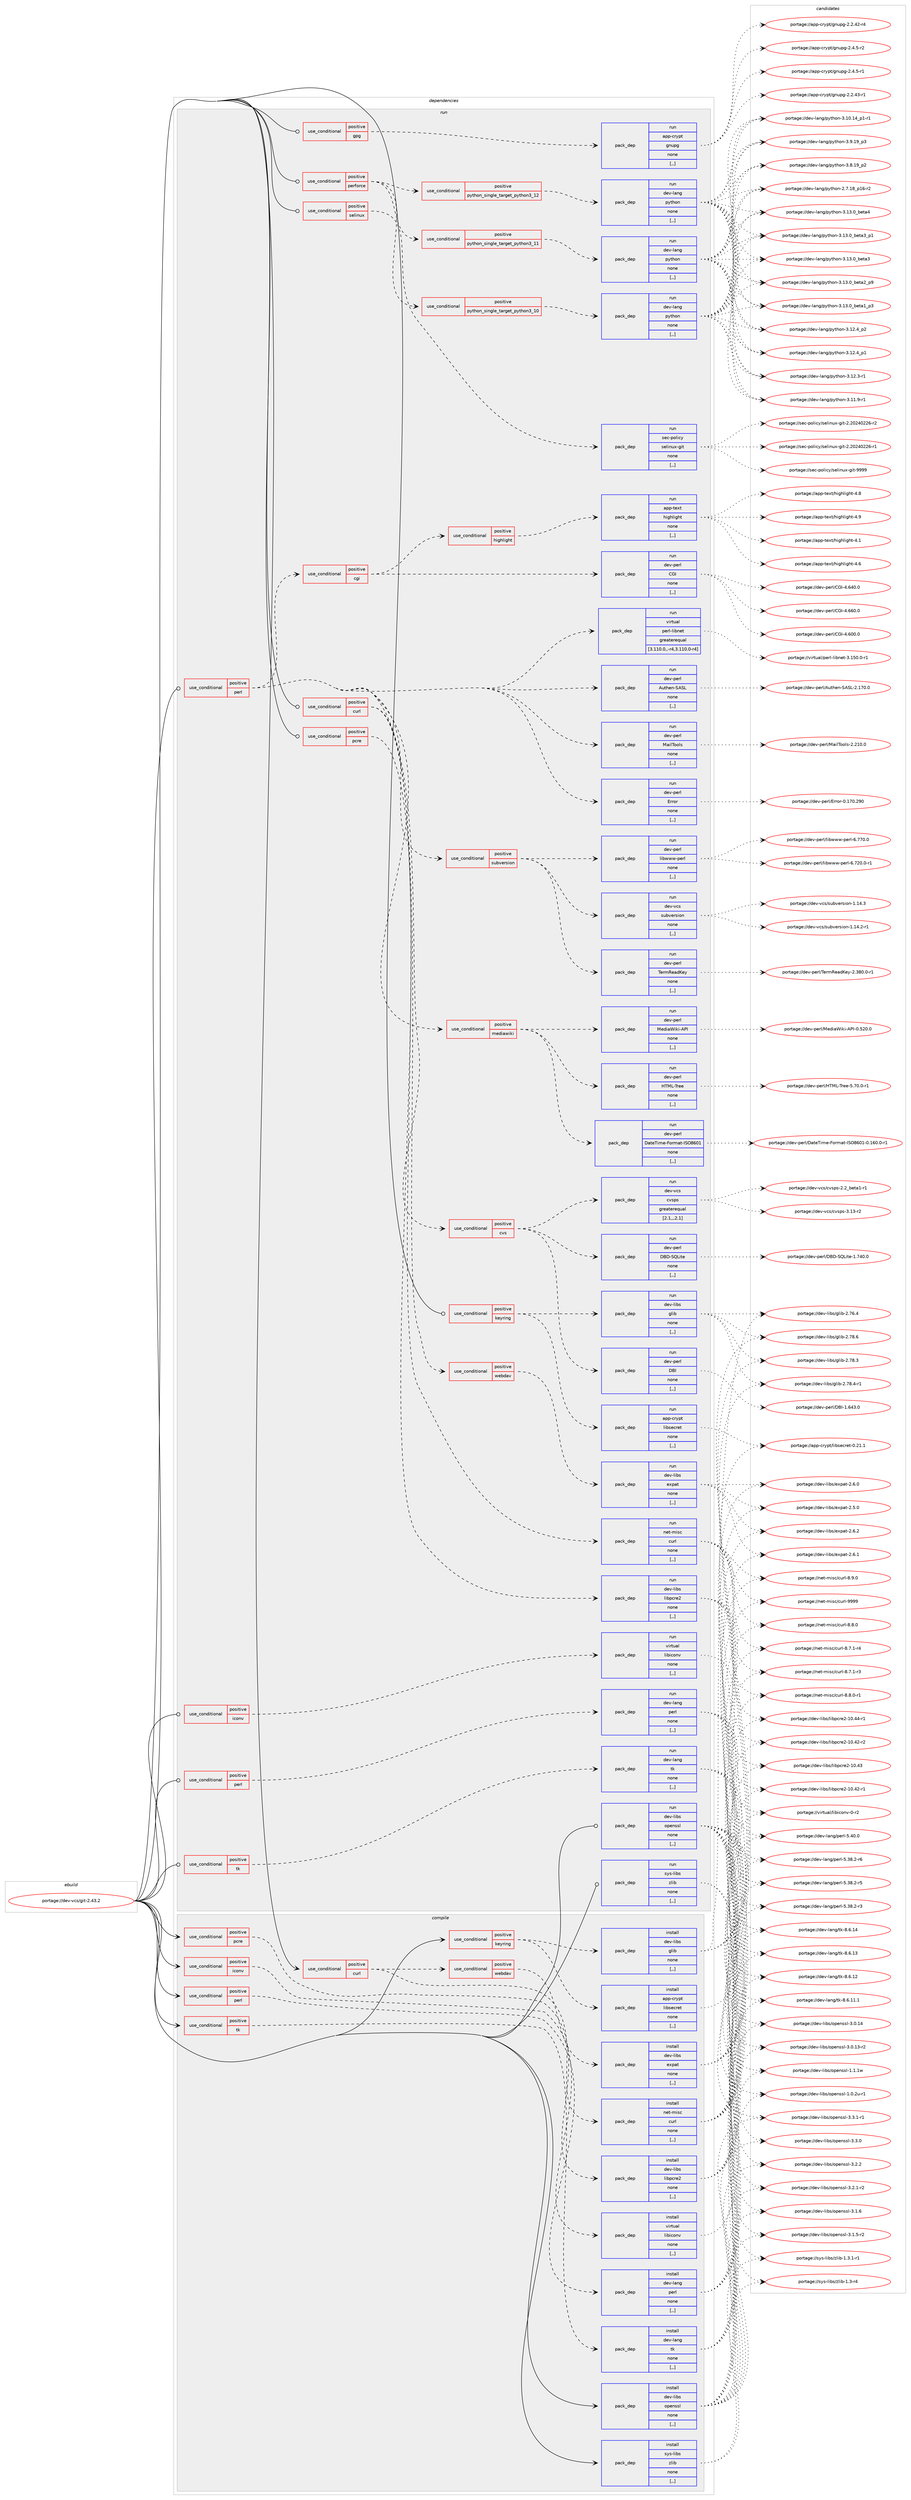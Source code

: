 digraph prolog {

# *************
# Graph options
# *************

newrank=true;
concentrate=true;
compound=true;
graph [rankdir=LR,fontname=Helvetica,fontsize=10,ranksep=1.5];#, ranksep=2.5, nodesep=0.2];
edge  [arrowhead=vee];
node  [fontname=Helvetica,fontsize=10];

# **********
# The ebuild
# **********

subgraph cluster_leftcol {
color=gray;
label=<<i>ebuild</i>>;
id [label="portage://dev-vcs/git-2.43.2", color=red, width=4, href="../dev-vcs/git-2.43.2.svg"];
}

# ****************
# The dependencies
# ****************

subgraph cluster_midcol {
color=gray;
label=<<i>dependencies</i>>;
subgraph cluster_compile {
fillcolor="#eeeeee";
style=filled;
label=<<i>compile</i>>;
subgraph cond62228 {
dependency221192 [label=<<TABLE BORDER="0" CELLBORDER="1" CELLSPACING="0" CELLPADDING="4"><TR><TD ROWSPAN="3" CELLPADDING="10">use_conditional</TD></TR><TR><TD>positive</TD></TR><TR><TD>curl</TD></TR></TABLE>>, shape=none, color=red];
subgraph pack157502 {
dependency221193 [label=<<TABLE BORDER="0" CELLBORDER="1" CELLSPACING="0" CELLPADDING="4" WIDTH="220"><TR><TD ROWSPAN="6" CELLPADDING="30">pack_dep</TD></TR><TR><TD WIDTH="110">install</TD></TR><TR><TD>net-misc</TD></TR><TR><TD>curl</TD></TR><TR><TD>none</TD></TR><TR><TD>[,,]</TD></TR></TABLE>>, shape=none, color=blue];
}
dependency221192:e -> dependency221193:w [weight=20,style="dashed",arrowhead="vee"];
subgraph cond62229 {
dependency221194 [label=<<TABLE BORDER="0" CELLBORDER="1" CELLSPACING="0" CELLPADDING="4"><TR><TD ROWSPAN="3" CELLPADDING="10">use_conditional</TD></TR><TR><TD>positive</TD></TR><TR><TD>webdav</TD></TR></TABLE>>, shape=none, color=red];
subgraph pack157503 {
dependency221195 [label=<<TABLE BORDER="0" CELLBORDER="1" CELLSPACING="0" CELLPADDING="4" WIDTH="220"><TR><TD ROWSPAN="6" CELLPADDING="30">pack_dep</TD></TR><TR><TD WIDTH="110">install</TD></TR><TR><TD>dev-libs</TD></TR><TR><TD>expat</TD></TR><TR><TD>none</TD></TR><TR><TD>[,,]</TD></TR></TABLE>>, shape=none, color=blue];
}
dependency221194:e -> dependency221195:w [weight=20,style="dashed",arrowhead="vee"];
}
dependency221192:e -> dependency221194:w [weight=20,style="dashed",arrowhead="vee"];
}
id:e -> dependency221192:w [weight=20,style="solid",arrowhead="vee"];
subgraph cond62230 {
dependency221196 [label=<<TABLE BORDER="0" CELLBORDER="1" CELLSPACING="0" CELLPADDING="4"><TR><TD ROWSPAN="3" CELLPADDING="10">use_conditional</TD></TR><TR><TD>positive</TD></TR><TR><TD>iconv</TD></TR></TABLE>>, shape=none, color=red];
subgraph pack157504 {
dependency221197 [label=<<TABLE BORDER="0" CELLBORDER="1" CELLSPACING="0" CELLPADDING="4" WIDTH="220"><TR><TD ROWSPAN="6" CELLPADDING="30">pack_dep</TD></TR><TR><TD WIDTH="110">install</TD></TR><TR><TD>virtual</TD></TR><TR><TD>libiconv</TD></TR><TR><TD>none</TD></TR><TR><TD>[,,]</TD></TR></TABLE>>, shape=none, color=blue];
}
dependency221196:e -> dependency221197:w [weight=20,style="dashed",arrowhead="vee"];
}
id:e -> dependency221196:w [weight=20,style="solid",arrowhead="vee"];
subgraph cond62231 {
dependency221198 [label=<<TABLE BORDER="0" CELLBORDER="1" CELLSPACING="0" CELLPADDING="4"><TR><TD ROWSPAN="3" CELLPADDING="10">use_conditional</TD></TR><TR><TD>positive</TD></TR><TR><TD>keyring</TD></TR></TABLE>>, shape=none, color=red];
subgraph pack157505 {
dependency221199 [label=<<TABLE BORDER="0" CELLBORDER="1" CELLSPACING="0" CELLPADDING="4" WIDTH="220"><TR><TD ROWSPAN="6" CELLPADDING="30">pack_dep</TD></TR><TR><TD WIDTH="110">install</TD></TR><TR><TD>app-crypt</TD></TR><TR><TD>libsecret</TD></TR><TR><TD>none</TD></TR><TR><TD>[,,]</TD></TR></TABLE>>, shape=none, color=blue];
}
dependency221198:e -> dependency221199:w [weight=20,style="dashed",arrowhead="vee"];
subgraph pack157506 {
dependency221200 [label=<<TABLE BORDER="0" CELLBORDER="1" CELLSPACING="0" CELLPADDING="4" WIDTH="220"><TR><TD ROWSPAN="6" CELLPADDING="30">pack_dep</TD></TR><TR><TD WIDTH="110">install</TD></TR><TR><TD>dev-libs</TD></TR><TR><TD>glib</TD></TR><TR><TD>none</TD></TR><TR><TD>[,,]</TD></TR></TABLE>>, shape=none, color=blue];
}
dependency221198:e -> dependency221200:w [weight=20,style="dashed",arrowhead="vee"];
}
id:e -> dependency221198:w [weight=20,style="solid",arrowhead="vee"];
subgraph cond62232 {
dependency221201 [label=<<TABLE BORDER="0" CELLBORDER="1" CELLSPACING="0" CELLPADDING="4"><TR><TD ROWSPAN="3" CELLPADDING="10">use_conditional</TD></TR><TR><TD>positive</TD></TR><TR><TD>pcre</TD></TR></TABLE>>, shape=none, color=red];
subgraph pack157507 {
dependency221202 [label=<<TABLE BORDER="0" CELLBORDER="1" CELLSPACING="0" CELLPADDING="4" WIDTH="220"><TR><TD ROWSPAN="6" CELLPADDING="30">pack_dep</TD></TR><TR><TD WIDTH="110">install</TD></TR><TR><TD>dev-libs</TD></TR><TR><TD>libpcre2</TD></TR><TR><TD>none</TD></TR><TR><TD>[,,]</TD></TR></TABLE>>, shape=none, color=blue];
}
dependency221201:e -> dependency221202:w [weight=20,style="dashed",arrowhead="vee"];
}
id:e -> dependency221201:w [weight=20,style="solid",arrowhead="vee"];
subgraph cond62233 {
dependency221203 [label=<<TABLE BORDER="0" CELLBORDER="1" CELLSPACING="0" CELLPADDING="4"><TR><TD ROWSPAN="3" CELLPADDING="10">use_conditional</TD></TR><TR><TD>positive</TD></TR><TR><TD>perl</TD></TR></TABLE>>, shape=none, color=red];
subgraph pack157508 {
dependency221204 [label=<<TABLE BORDER="0" CELLBORDER="1" CELLSPACING="0" CELLPADDING="4" WIDTH="220"><TR><TD ROWSPAN="6" CELLPADDING="30">pack_dep</TD></TR><TR><TD WIDTH="110">install</TD></TR><TR><TD>dev-lang</TD></TR><TR><TD>perl</TD></TR><TR><TD>none</TD></TR><TR><TD>[,,]</TD></TR></TABLE>>, shape=none, color=blue];
}
dependency221203:e -> dependency221204:w [weight=20,style="dashed",arrowhead="vee"];
}
id:e -> dependency221203:w [weight=20,style="solid",arrowhead="vee"];
subgraph cond62234 {
dependency221205 [label=<<TABLE BORDER="0" CELLBORDER="1" CELLSPACING="0" CELLPADDING="4"><TR><TD ROWSPAN="3" CELLPADDING="10">use_conditional</TD></TR><TR><TD>positive</TD></TR><TR><TD>tk</TD></TR></TABLE>>, shape=none, color=red];
subgraph pack157509 {
dependency221206 [label=<<TABLE BORDER="0" CELLBORDER="1" CELLSPACING="0" CELLPADDING="4" WIDTH="220"><TR><TD ROWSPAN="6" CELLPADDING="30">pack_dep</TD></TR><TR><TD WIDTH="110">install</TD></TR><TR><TD>dev-lang</TD></TR><TR><TD>tk</TD></TR><TR><TD>none</TD></TR><TR><TD>[,,]</TD></TR></TABLE>>, shape=none, color=blue];
}
dependency221205:e -> dependency221206:w [weight=20,style="dashed",arrowhead="vee"];
}
id:e -> dependency221205:w [weight=20,style="solid",arrowhead="vee"];
subgraph pack157510 {
dependency221207 [label=<<TABLE BORDER="0" CELLBORDER="1" CELLSPACING="0" CELLPADDING="4" WIDTH="220"><TR><TD ROWSPAN="6" CELLPADDING="30">pack_dep</TD></TR><TR><TD WIDTH="110">install</TD></TR><TR><TD>dev-libs</TD></TR><TR><TD>openssl</TD></TR><TR><TD>none</TD></TR><TR><TD>[,,]</TD></TR></TABLE>>, shape=none, color=blue];
}
id:e -> dependency221207:w [weight=20,style="solid",arrowhead="vee"];
subgraph pack157511 {
dependency221208 [label=<<TABLE BORDER="0" CELLBORDER="1" CELLSPACING="0" CELLPADDING="4" WIDTH="220"><TR><TD ROWSPAN="6" CELLPADDING="30">pack_dep</TD></TR><TR><TD WIDTH="110">install</TD></TR><TR><TD>sys-libs</TD></TR><TR><TD>zlib</TD></TR><TR><TD>none</TD></TR><TR><TD>[,,]</TD></TR></TABLE>>, shape=none, color=blue];
}
id:e -> dependency221208:w [weight=20,style="solid",arrowhead="vee"];
}
subgraph cluster_compileandrun {
fillcolor="#eeeeee";
style=filled;
label=<<i>compile and run</i>>;
}
subgraph cluster_run {
fillcolor="#eeeeee";
style=filled;
label=<<i>run</i>>;
subgraph cond62235 {
dependency221209 [label=<<TABLE BORDER="0" CELLBORDER="1" CELLSPACING="0" CELLPADDING="4"><TR><TD ROWSPAN="3" CELLPADDING="10">use_conditional</TD></TR><TR><TD>positive</TD></TR><TR><TD>curl</TD></TR></TABLE>>, shape=none, color=red];
subgraph pack157512 {
dependency221210 [label=<<TABLE BORDER="0" CELLBORDER="1" CELLSPACING="0" CELLPADDING="4" WIDTH="220"><TR><TD ROWSPAN="6" CELLPADDING="30">pack_dep</TD></TR><TR><TD WIDTH="110">run</TD></TR><TR><TD>net-misc</TD></TR><TR><TD>curl</TD></TR><TR><TD>none</TD></TR><TR><TD>[,,]</TD></TR></TABLE>>, shape=none, color=blue];
}
dependency221209:e -> dependency221210:w [weight=20,style="dashed",arrowhead="vee"];
subgraph cond62236 {
dependency221211 [label=<<TABLE BORDER="0" CELLBORDER="1" CELLSPACING="0" CELLPADDING="4"><TR><TD ROWSPAN="3" CELLPADDING="10">use_conditional</TD></TR><TR><TD>positive</TD></TR><TR><TD>webdav</TD></TR></TABLE>>, shape=none, color=red];
subgraph pack157513 {
dependency221212 [label=<<TABLE BORDER="0" CELLBORDER="1" CELLSPACING="0" CELLPADDING="4" WIDTH="220"><TR><TD ROWSPAN="6" CELLPADDING="30">pack_dep</TD></TR><TR><TD WIDTH="110">run</TD></TR><TR><TD>dev-libs</TD></TR><TR><TD>expat</TD></TR><TR><TD>none</TD></TR><TR><TD>[,,]</TD></TR></TABLE>>, shape=none, color=blue];
}
dependency221211:e -> dependency221212:w [weight=20,style="dashed",arrowhead="vee"];
}
dependency221209:e -> dependency221211:w [weight=20,style="dashed",arrowhead="vee"];
}
id:e -> dependency221209:w [weight=20,style="solid",arrowhead="odot"];
subgraph cond62237 {
dependency221213 [label=<<TABLE BORDER="0" CELLBORDER="1" CELLSPACING="0" CELLPADDING="4"><TR><TD ROWSPAN="3" CELLPADDING="10">use_conditional</TD></TR><TR><TD>positive</TD></TR><TR><TD>gpg</TD></TR></TABLE>>, shape=none, color=red];
subgraph pack157514 {
dependency221214 [label=<<TABLE BORDER="0" CELLBORDER="1" CELLSPACING="0" CELLPADDING="4" WIDTH="220"><TR><TD ROWSPAN="6" CELLPADDING="30">pack_dep</TD></TR><TR><TD WIDTH="110">run</TD></TR><TR><TD>app-crypt</TD></TR><TR><TD>gnupg</TD></TR><TR><TD>none</TD></TR><TR><TD>[,,]</TD></TR></TABLE>>, shape=none, color=blue];
}
dependency221213:e -> dependency221214:w [weight=20,style="dashed",arrowhead="vee"];
}
id:e -> dependency221213:w [weight=20,style="solid",arrowhead="odot"];
subgraph cond62238 {
dependency221215 [label=<<TABLE BORDER="0" CELLBORDER="1" CELLSPACING="0" CELLPADDING="4"><TR><TD ROWSPAN="3" CELLPADDING="10">use_conditional</TD></TR><TR><TD>positive</TD></TR><TR><TD>iconv</TD></TR></TABLE>>, shape=none, color=red];
subgraph pack157515 {
dependency221216 [label=<<TABLE BORDER="0" CELLBORDER="1" CELLSPACING="0" CELLPADDING="4" WIDTH="220"><TR><TD ROWSPAN="6" CELLPADDING="30">pack_dep</TD></TR><TR><TD WIDTH="110">run</TD></TR><TR><TD>virtual</TD></TR><TR><TD>libiconv</TD></TR><TR><TD>none</TD></TR><TR><TD>[,,]</TD></TR></TABLE>>, shape=none, color=blue];
}
dependency221215:e -> dependency221216:w [weight=20,style="dashed",arrowhead="vee"];
}
id:e -> dependency221215:w [weight=20,style="solid",arrowhead="odot"];
subgraph cond62239 {
dependency221217 [label=<<TABLE BORDER="0" CELLBORDER="1" CELLSPACING="0" CELLPADDING="4"><TR><TD ROWSPAN="3" CELLPADDING="10">use_conditional</TD></TR><TR><TD>positive</TD></TR><TR><TD>keyring</TD></TR></TABLE>>, shape=none, color=red];
subgraph pack157516 {
dependency221218 [label=<<TABLE BORDER="0" CELLBORDER="1" CELLSPACING="0" CELLPADDING="4" WIDTH="220"><TR><TD ROWSPAN="6" CELLPADDING="30">pack_dep</TD></TR><TR><TD WIDTH="110">run</TD></TR><TR><TD>app-crypt</TD></TR><TR><TD>libsecret</TD></TR><TR><TD>none</TD></TR><TR><TD>[,,]</TD></TR></TABLE>>, shape=none, color=blue];
}
dependency221217:e -> dependency221218:w [weight=20,style="dashed",arrowhead="vee"];
subgraph pack157517 {
dependency221219 [label=<<TABLE BORDER="0" CELLBORDER="1" CELLSPACING="0" CELLPADDING="4" WIDTH="220"><TR><TD ROWSPAN="6" CELLPADDING="30">pack_dep</TD></TR><TR><TD WIDTH="110">run</TD></TR><TR><TD>dev-libs</TD></TR><TR><TD>glib</TD></TR><TR><TD>none</TD></TR><TR><TD>[,,]</TD></TR></TABLE>>, shape=none, color=blue];
}
dependency221217:e -> dependency221219:w [weight=20,style="dashed",arrowhead="vee"];
}
id:e -> dependency221217:w [weight=20,style="solid",arrowhead="odot"];
subgraph cond62240 {
dependency221220 [label=<<TABLE BORDER="0" CELLBORDER="1" CELLSPACING="0" CELLPADDING="4"><TR><TD ROWSPAN="3" CELLPADDING="10">use_conditional</TD></TR><TR><TD>positive</TD></TR><TR><TD>pcre</TD></TR></TABLE>>, shape=none, color=red];
subgraph pack157518 {
dependency221221 [label=<<TABLE BORDER="0" CELLBORDER="1" CELLSPACING="0" CELLPADDING="4" WIDTH="220"><TR><TD ROWSPAN="6" CELLPADDING="30">pack_dep</TD></TR><TR><TD WIDTH="110">run</TD></TR><TR><TD>dev-libs</TD></TR><TR><TD>libpcre2</TD></TR><TR><TD>none</TD></TR><TR><TD>[,,]</TD></TR></TABLE>>, shape=none, color=blue];
}
dependency221220:e -> dependency221221:w [weight=20,style="dashed",arrowhead="vee"];
}
id:e -> dependency221220:w [weight=20,style="solid",arrowhead="odot"];
subgraph cond62241 {
dependency221222 [label=<<TABLE BORDER="0" CELLBORDER="1" CELLSPACING="0" CELLPADDING="4"><TR><TD ROWSPAN="3" CELLPADDING="10">use_conditional</TD></TR><TR><TD>positive</TD></TR><TR><TD>perforce</TD></TR></TABLE>>, shape=none, color=red];
subgraph cond62242 {
dependency221223 [label=<<TABLE BORDER="0" CELLBORDER="1" CELLSPACING="0" CELLPADDING="4"><TR><TD ROWSPAN="3" CELLPADDING="10">use_conditional</TD></TR><TR><TD>positive</TD></TR><TR><TD>python_single_target_python3_10</TD></TR></TABLE>>, shape=none, color=red];
subgraph pack157519 {
dependency221224 [label=<<TABLE BORDER="0" CELLBORDER="1" CELLSPACING="0" CELLPADDING="4" WIDTH="220"><TR><TD ROWSPAN="6" CELLPADDING="30">pack_dep</TD></TR><TR><TD WIDTH="110">run</TD></TR><TR><TD>dev-lang</TD></TR><TR><TD>python</TD></TR><TR><TD>none</TD></TR><TR><TD>[,,]</TD></TR></TABLE>>, shape=none, color=blue];
}
dependency221223:e -> dependency221224:w [weight=20,style="dashed",arrowhead="vee"];
}
dependency221222:e -> dependency221223:w [weight=20,style="dashed",arrowhead="vee"];
subgraph cond62243 {
dependency221225 [label=<<TABLE BORDER="0" CELLBORDER="1" CELLSPACING="0" CELLPADDING="4"><TR><TD ROWSPAN="3" CELLPADDING="10">use_conditional</TD></TR><TR><TD>positive</TD></TR><TR><TD>python_single_target_python3_11</TD></TR></TABLE>>, shape=none, color=red];
subgraph pack157520 {
dependency221226 [label=<<TABLE BORDER="0" CELLBORDER="1" CELLSPACING="0" CELLPADDING="4" WIDTH="220"><TR><TD ROWSPAN="6" CELLPADDING="30">pack_dep</TD></TR><TR><TD WIDTH="110">run</TD></TR><TR><TD>dev-lang</TD></TR><TR><TD>python</TD></TR><TR><TD>none</TD></TR><TR><TD>[,,]</TD></TR></TABLE>>, shape=none, color=blue];
}
dependency221225:e -> dependency221226:w [weight=20,style="dashed",arrowhead="vee"];
}
dependency221222:e -> dependency221225:w [weight=20,style="dashed",arrowhead="vee"];
subgraph cond62244 {
dependency221227 [label=<<TABLE BORDER="0" CELLBORDER="1" CELLSPACING="0" CELLPADDING="4"><TR><TD ROWSPAN="3" CELLPADDING="10">use_conditional</TD></TR><TR><TD>positive</TD></TR><TR><TD>python_single_target_python3_12</TD></TR></TABLE>>, shape=none, color=red];
subgraph pack157521 {
dependency221228 [label=<<TABLE BORDER="0" CELLBORDER="1" CELLSPACING="0" CELLPADDING="4" WIDTH="220"><TR><TD ROWSPAN="6" CELLPADDING="30">pack_dep</TD></TR><TR><TD WIDTH="110">run</TD></TR><TR><TD>dev-lang</TD></TR><TR><TD>python</TD></TR><TR><TD>none</TD></TR><TR><TD>[,,]</TD></TR></TABLE>>, shape=none, color=blue];
}
dependency221227:e -> dependency221228:w [weight=20,style="dashed",arrowhead="vee"];
}
dependency221222:e -> dependency221227:w [weight=20,style="dashed",arrowhead="vee"];
}
id:e -> dependency221222:w [weight=20,style="solid",arrowhead="odot"];
subgraph cond62245 {
dependency221229 [label=<<TABLE BORDER="0" CELLBORDER="1" CELLSPACING="0" CELLPADDING="4"><TR><TD ROWSPAN="3" CELLPADDING="10">use_conditional</TD></TR><TR><TD>positive</TD></TR><TR><TD>perl</TD></TR></TABLE>>, shape=none, color=red];
subgraph pack157522 {
dependency221230 [label=<<TABLE BORDER="0" CELLBORDER="1" CELLSPACING="0" CELLPADDING="4" WIDTH="220"><TR><TD ROWSPAN="6" CELLPADDING="30">pack_dep</TD></TR><TR><TD WIDTH="110">run</TD></TR><TR><TD>dev-lang</TD></TR><TR><TD>perl</TD></TR><TR><TD>none</TD></TR><TR><TD>[,,]</TD></TR></TABLE>>, shape=none, color=blue];
}
dependency221229:e -> dependency221230:w [weight=20,style="dashed",arrowhead="vee"];
}
id:e -> dependency221229:w [weight=20,style="solid",arrowhead="odot"];
subgraph cond62246 {
dependency221231 [label=<<TABLE BORDER="0" CELLBORDER="1" CELLSPACING="0" CELLPADDING="4"><TR><TD ROWSPAN="3" CELLPADDING="10">use_conditional</TD></TR><TR><TD>positive</TD></TR><TR><TD>perl</TD></TR></TABLE>>, shape=none, color=red];
subgraph pack157523 {
dependency221232 [label=<<TABLE BORDER="0" CELLBORDER="1" CELLSPACING="0" CELLPADDING="4" WIDTH="220"><TR><TD ROWSPAN="6" CELLPADDING="30">pack_dep</TD></TR><TR><TD WIDTH="110">run</TD></TR><TR><TD>dev-perl</TD></TR><TR><TD>Error</TD></TR><TR><TD>none</TD></TR><TR><TD>[,,]</TD></TR></TABLE>>, shape=none, color=blue];
}
dependency221231:e -> dependency221232:w [weight=20,style="dashed",arrowhead="vee"];
subgraph pack157524 {
dependency221233 [label=<<TABLE BORDER="0" CELLBORDER="1" CELLSPACING="0" CELLPADDING="4" WIDTH="220"><TR><TD ROWSPAN="6" CELLPADDING="30">pack_dep</TD></TR><TR><TD WIDTH="110">run</TD></TR><TR><TD>dev-perl</TD></TR><TR><TD>MailTools</TD></TR><TR><TD>none</TD></TR><TR><TD>[,,]</TD></TR></TABLE>>, shape=none, color=blue];
}
dependency221231:e -> dependency221233:w [weight=20,style="dashed",arrowhead="vee"];
subgraph pack157525 {
dependency221234 [label=<<TABLE BORDER="0" CELLBORDER="1" CELLSPACING="0" CELLPADDING="4" WIDTH="220"><TR><TD ROWSPAN="6" CELLPADDING="30">pack_dep</TD></TR><TR><TD WIDTH="110">run</TD></TR><TR><TD>dev-perl</TD></TR><TR><TD>Authen-SASL</TD></TR><TR><TD>none</TD></TR><TR><TD>[,,]</TD></TR></TABLE>>, shape=none, color=blue];
}
dependency221231:e -> dependency221234:w [weight=20,style="dashed",arrowhead="vee"];
subgraph pack157526 {
dependency221235 [label=<<TABLE BORDER="0" CELLBORDER="1" CELLSPACING="0" CELLPADDING="4" WIDTH="220"><TR><TD ROWSPAN="6" CELLPADDING="30">pack_dep</TD></TR><TR><TD WIDTH="110">run</TD></TR><TR><TD>virtual</TD></TR><TR><TD>perl-libnet</TD></TR><TR><TD>greaterequal</TD></TR><TR><TD>[3.110.0,,-r4,3.110.0-r4]</TD></TR></TABLE>>, shape=none, color=blue];
}
dependency221231:e -> dependency221235:w [weight=20,style="dashed",arrowhead="vee"];
subgraph cond62247 {
dependency221236 [label=<<TABLE BORDER="0" CELLBORDER="1" CELLSPACING="0" CELLPADDING="4"><TR><TD ROWSPAN="3" CELLPADDING="10">use_conditional</TD></TR><TR><TD>positive</TD></TR><TR><TD>cgi</TD></TR></TABLE>>, shape=none, color=red];
subgraph pack157527 {
dependency221237 [label=<<TABLE BORDER="0" CELLBORDER="1" CELLSPACING="0" CELLPADDING="4" WIDTH="220"><TR><TD ROWSPAN="6" CELLPADDING="30">pack_dep</TD></TR><TR><TD WIDTH="110">run</TD></TR><TR><TD>dev-perl</TD></TR><TR><TD>CGI</TD></TR><TR><TD>none</TD></TR><TR><TD>[,,]</TD></TR></TABLE>>, shape=none, color=blue];
}
dependency221236:e -> dependency221237:w [weight=20,style="dashed",arrowhead="vee"];
subgraph cond62248 {
dependency221238 [label=<<TABLE BORDER="0" CELLBORDER="1" CELLSPACING="0" CELLPADDING="4"><TR><TD ROWSPAN="3" CELLPADDING="10">use_conditional</TD></TR><TR><TD>positive</TD></TR><TR><TD>highlight</TD></TR></TABLE>>, shape=none, color=red];
subgraph pack157528 {
dependency221239 [label=<<TABLE BORDER="0" CELLBORDER="1" CELLSPACING="0" CELLPADDING="4" WIDTH="220"><TR><TD ROWSPAN="6" CELLPADDING="30">pack_dep</TD></TR><TR><TD WIDTH="110">run</TD></TR><TR><TD>app-text</TD></TR><TR><TD>highlight</TD></TR><TR><TD>none</TD></TR><TR><TD>[,,]</TD></TR></TABLE>>, shape=none, color=blue];
}
dependency221238:e -> dependency221239:w [weight=20,style="dashed",arrowhead="vee"];
}
dependency221236:e -> dependency221238:w [weight=20,style="dashed",arrowhead="vee"];
}
dependency221231:e -> dependency221236:w [weight=20,style="dashed",arrowhead="vee"];
subgraph cond62249 {
dependency221240 [label=<<TABLE BORDER="0" CELLBORDER="1" CELLSPACING="0" CELLPADDING="4"><TR><TD ROWSPAN="3" CELLPADDING="10">use_conditional</TD></TR><TR><TD>positive</TD></TR><TR><TD>cvs</TD></TR></TABLE>>, shape=none, color=red];
subgraph pack157529 {
dependency221241 [label=<<TABLE BORDER="0" CELLBORDER="1" CELLSPACING="0" CELLPADDING="4" WIDTH="220"><TR><TD ROWSPAN="6" CELLPADDING="30">pack_dep</TD></TR><TR><TD WIDTH="110">run</TD></TR><TR><TD>dev-vcs</TD></TR><TR><TD>cvsps</TD></TR><TR><TD>greaterequal</TD></TR><TR><TD>[2.1,,,2.1]</TD></TR></TABLE>>, shape=none, color=blue];
}
dependency221240:e -> dependency221241:w [weight=20,style="dashed",arrowhead="vee"];
subgraph pack157530 {
dependency221242 [label=<<TABLE BORDER="0" CELLBORDER="1" CELLSPACING="0" CELLPADDING="4" WIDTH="220"><TR><TD ROWSPAN="6" CELLPADDING="30">pack_dep</TD></TR><TR><TD WIDTH="110">run</TD></TR><TR><TD>dev-perl</TD></TR><TR><TD>DBI</TD></TR><TR><TD>none</TD></TR><TR><TD>[,,]</TD></TR></TABLE>>, shape=none, color=blue];
}
dependency221240:e -> dependency221242:w [weight=20,style="dashed",arrowhead="vee"];
subgraph pack157531 {
dependency221243 [label=<<TABLE BORDER="0" CELLBORDER="1" CELLSPACING="0" CELLPADDING="4" WIDTH="220"><TR><TD ROWSPAN="6" CELLPADDING="30">pack_dep</TD></TR><TR><TD WIDTH="110">run</TD></TR><TR><TD>dev-perl</TD></TR><TR><TD>DBD-SQLite</TD></TR><TR><TD>none</TD></TR><TR><TD>[,,]</TD></TR></TABLE>>, shape=none, color=blue];
}
dependency221240:e -> dependency221243:w [weight=20,style="dashed",arrowhead="vee"];
}
dependency221231:e -> dependency221240:w [weight=20,style="dashed",arrowhead="vee"];
subgraph cond62250 {
dependency221244 [label=<<TABLE BORDER="0" CELLBORDER="1" CELLSPACING="0" CELLPADDING="4"><TR><TD ROWSPAN="3" CELLPADDING="10">use_conditional</TD></TR><TR><TD>positive</TD></TR><TR><TD>mediawiki</TD></TR></TABLE>>, shape=none, color=red];
subgraph pack157532 {
dependency221245 [label=<<TABLE BORDER="0" CELLBORDER="1" CELLSPACING="0" CELLPADDING="4" WIDTH="220"><TR><TD ROWSPAN="6" CELLPADDING="30">pack_dep</TD></TR><TR><TD WIDTH="110">run</TD></TR><TR><TD>dev-perl</TD></TR><TR><TD>DateTime-Format-ISO8601</TD></TR><TR><TD>none</TD></TR><TR><TD>[,,]</TD></TR></TABLE>>, shape=none, color=blue];
}
dependency221244:e -> dependency221245:w [weight=20,style="dashed",arrowhead="vee"];
subgraph pack157533 {
dependency221246 [label=<<TABLE BORDER="0" CELLBORDER="1" CELLSPACING="0" CELLPADDING="4" WIDTH="220"><TR><TD ROWSPAN="6" CELLPADDING="30">pack_dep</TD></TR><TR><TD WIDTH="110">run</TD></TR><TR><TD>dev-perl</TD></TR><TR><TD>HTML-Tree</TD></TR><TR><TD>none</TD></TR><TR><TD>[,,]</TD></TR></TABLE>>, shape=none, color=blue];
}
dependency221244:e -> dependency221246:w [weight=20,style="dashed",arrowhead="vee"];
subgraph pack157534 {
dependency221247 [label=<<TABLE BORDER="0" CELLBORDER="1" CELLSPACING="0" CELLPADDING="4" WIDTH="220"><TR><TD ROWSPAN="6" CELLPADDING="30">pack_dep</TD></TR><TR><TD WIDTH="110">run</TD></TR><TR><TD>dev-perl</TD></TR><TR><TD>MediaWiki-API</TD></TR><TR><TD>none</TD></TR><TR><TD>[,,]</TD></TR></TABLE>>, shape=none, color=blue];
}
dependency221244:e -> dependency221247:w [weight=20,style="dashed",arrowhead="vee"];
}
dependency221231:e -> dependency221244:w [weight=20,style="dashed",arrowhead="vee"];
subgraph cond62251 {
dependency221248 [label=<<TABLE BORDER="0" CELLBORDER="1" CELLSPACING="0" CELLPADDING="4"><TR><TD ROWSPAN="3" CELLPADDING="10">use_conditional</TD></TR><TR><TD>positive</TD></TR><TR><TD>subversion</TD></TR></TABLE>>, shape=none, color=red];
subgraph pack157535 {
dependency221249 [label=<<TABLE BORDER="0" CELLBORDER="1" CELLSPACING="0" CELLPADDING="4" WIDTH="220"><TR><TD ROWSPAN="6" CELLPADDING="30">pack_dep</TD></TR><TR><TD WIDTH="110">run</TD></TR><TR><TD>dev-vcs</TD></TR><TR><TD>subversion</TD></TR><TR><TD>none</TD></TR><TR><TD>[,,]</TD></TR></TABLE>>, shape=none, color=blue];
}
dependency221248:e -> dependency221249:w [weight=20,style="dashed",arrowhead="vee"];
subgraph pack157536 {
dependency221250 [label=<<TABLE BORDER="0" CELLBORDER="1" CELLSPACING="0" CELLPADDING="4" WIDTH="220"><TR><TD ROWSPAN="6" CELLPADDING="30">pack_dep</TD></TR><TR><TD WIDTH="110">run</TD></TR><TR><TD>dev-perl</TD></TR><TR><TD>libwww-perl</TD></TR><TR><TD>none</TD></TR><TR><TD>[,,]</TD></TR></TABLE>>, shape=none, color=blue];
}
dependency221248:e -> dependency221250:w [weight=20,style="dashed",arrowhead="vee"];
subgraph pack157537 {
dependency221251 [label=<<TABLE BORDER="0" CELLBORDER="1" CELLSPACING="0" CELLPADDING="4" WIDTH="220"><TR><TD ROWSPAN="6" CELLPADDING="30">pack_dep</TD></TR><TR><TD WIDTH="110">run</TD></TR><TR><TD>dev-perl</TD></TR><TR><TD>TermReadKey</TD></TR><TR><TD>none</TD></TR><TR><TD>[,,]</TD></TR></TABLE>>, shape=none, color=blue];
}
dependency221248:e -> dependency221251:w [weight=20,style="dashed",arrowhead="vee"];
}
dependency221231:e -> dependency221248:w [weight=20,style="dashed",arrowhead="vee"];
}
id:e -> dependency221231:w [weight=20,style="solid",arrowhead="odot"];
subgraph cond62252 {
dependency221252 [label=<<TABLE BORDER="0" CELLBORDER="1" CELLSPACING="0" CELLPADDING="4"><TR><TD ROWSPAN="3" CELLPADDING="10">use_conditional</TD></TR><TR><TD>positive</TD></TR><TR><TD>selinux</TD></TR></TABLE>>, shape=none, color=red];
subgraph pack157538 {
dependency221253 [label=<<TABLE BORDER="0" CELLBORDER="1" CELLSPACING="0" CELLPADDING="4" WIDTH="220"><TR><TD ROWSPAN="6" CELLPADDING="30">pack_dep</TD></TR><TR><TD WIDTH="110">run</TD></TR><TR><TD>sec-policy</TD></TR><TR><TD>selinux-git</TD></TR><TR><TD>none</TD></TR><TR><TD>[,,]</TD></TR></TABLE>>, shape=none, color=blue];
}
dependency221252:e -> dependency221253:w [weight=20,style="dashed",arrowhead="vee"];
}
id:e -> dependency221252:w [weight=20,style="solid",arrowhead="odot"];
subgraph cond62253 {
dependency221254 [label=<<TABLE BORDER="0" CELLBORDER="1" CELLSPACING="0" CELLPADDING="4"><TR><TD ROWSPAN="3" CELLPADDING="10">use_conditional</TD></TR><TR><TD>positive</TD></TR><TR><TD>tk</TD></TR></TABLE>>, shape=none, color=red];
subgraph pack157539 {
dependency221255 [label=<<TABLE BORDER="0" CELLBORDER="1" CELLSPACING="0" CELLPADDING="4" WIDTH="220"><TR><TD ROWSPAN="6" CELLPADDING="30">pack_dep</TD></TR><TR><TD WIDTH="110">run</TD></TR><TR><TD>dev-lang</TD></TR><TR><TD>tk</TD></TR><TR><TD>none</TD></TR><TR><TD>[,,]</TD></TR></TABLE>>, shape=none, color=blue];
}
dependency221254:e -> dependency221255:w [weight=20,style="dashed",arrowhead="vee"];
}
id:e -> dependency221254:w [weight=20,style="solid",arrowhead="odot"];
subgraph pack157540 {
dependency221256 [label=<<TABLE BORDER="0" CELLBORDER="1" CELLSPACING="0" CELLPADDING="4" WIDTH="220"><TR><TD ROWSPAN="6" CELLPADDING="30">pack_dep</TD></TR><TR><TD WIDTH="110">run</TD></TR><TR><TD>dev-libs</TD></TR><TR><TD>openssl</TD></TR><TR><TD>none</TD></TR><TR><TD>[,,]</TD></TR></TABLE>>, shape=none, color=blue];
}
id:e -> dependency221256:w [weight=20,style="solid",arrowhead="odot"];
subgraph pack157541 {
dependency221257 [label=<<TABLE BORDER="0" CELLBORDER="1" CELLSPACING="0" CELLPADDING="4" WIDTH="220"><TR><TD ROWSPAN="6" CELLPADDING="30">pack_dep</TD></TR><TR><TD WIDTH="110">run</TD></TR><TR><TD>sys-libs</TD></TR><TR><TD>zlib</TD></TR><TR><TD>none</TD></TR><TR><TD>[,,]</TD></TR></TABLE>>, shape=none, color=blue];
}
id:e -> dependency221257:w [weight=20,style="solid",arrowhead="odot"];
}
}

# **************
# The candidates
# **************

subgraph cluster_choices {
rank=same;
color=gray;
label=<<i>candidates</i>>;

subgraph choice157502 {
color=black;
nodesep=1;
choice110101116451091051159947991171141084557575757 [label="portage://net-misc/curl-9999", color=red, width=4,href="../net-misc/curl-9999.svg"];
choice11010111645109105115994799117114108455646574648 [label="portage://net-misc/curl-8.9.0", color=red, width=4,href="../net-misc/curl-8.9.0.svg"];
choice110101116451091051159947991171141084556465646484511449 [label="portage://net-misc/curl-8.8.0-r1", color=red, width=4,href="../net-misc/curl-8.8.0-r1.svg"];
choice11010111645109105115994799117114108455646564648 [label="portage://net-misc/curl-8.8.0", color=red, width=4,href="../net-misc/curl-8.8.0.svg"];
choice110101116451091051159947991171141084556465546494511452 [label="portage://net-misc/curl-8.7.1-r4", color=red, width=4,href="../net-misc/curl-8.7.1-r4.svg"];
choice110101116451091051159947991171141084556465546494511451 [label="portage://net-misc/curl-8.7.1-r3", color=red, width=4,href="../net-misc/curl-8.7.1-r3.svg"];
dependency221193:e -> choice110101116451091051159947991171141084557575757:w [style=dotted,weight="100"];
dependency221193:e -> choice11010111645109105115994799117114108455646574648:w [style=dotted,weight="100"];
dependency221193:e -> choice110101116451091051159947991171141084556465646484511449:w [style=dotted,weight="100"];
dependency221193:e -> choice11010111645109105115994799117114108455646564648:w [style=dotted,weight="100"];
dependency221193:e -> choice110101116451091051159947991171141084556465546494511452:w [style=dotted,weight="100"];
dependency221193:e -> choice110101116451091051159947991171141084556465546494511451:w [style=dotted,weight="100"];
}
subgraph choice157503 {
color=black;
nodesep=1;
choice10010111845108105981154710112011297116455046544650 [label="portage://dev-libs/expat-2.6.2", color=red, width=4,href="../dev-libs/expat-2.6.2.svg"];
choice10010111845108105981154710112011297116455046544649 [label="portage://dev-libs/expat-2.6.1", color=red, width=4,href="../dev-libs/expat-2.6.1.svg"];
choice10010111845108105981154710112011297116455046544648 [label="portage://dev-libs/expat-2.6.0", color=red, width=4,href="../dev-libs/expat-2.6.0.svg"];
choice10010111845108105981154710112011297116455046534648 [label="portage://dev-libs/expat-2.5.0", color=red, width=4,href="../dev-libs/expat-2.5.0.svg"];
dependency221195:e -> choice10010111845108105981154710112011297116455046544650:w [style=dotted,weight="100"];
dependency221195:e -> choice10010111845108105981154710112011297116455046544649:w [style=dotted,weight="100"];
dependency221195:e -> choice10010111845108105981154710112011297116455046544648:w [style=dotted,weight="100"];
dependency221195:e -> choice10010111845108105981154710112011297116455046534648:w [style=dotted,weight="100"];
}
subgraph choice157504 {
color=black;
nodesep=1;
choice1181051141161179710847108105981059911111011845484511450 [label="portage://virtual/libiconv-0-r2", color=red, width=4,href="../virtual/libiconv-0-r2.svg"];
dependency221197:e -> choice1181051141161179710847108105981059911111011845484511450:w [style=dotted,weight="100"];
}
subgraph choice157505 {
color=black;
nodesep=1;
choice97112112459911412111211647108105981151019911410111645484650494649 [label="portage://app-crypt/libsecret-0.21.1", color=red, width=4,href="../app-crypt/libsecret-0.21.1.svg"];
dependency221199:e -> choice97112112459911412111211647108105981151019911410111645484650494649:w [style=dotted,weight="100"];
}
subgraph choice157506 {
color=black;
nodesep=1;
choice1001011184510810598115471031081059845504655564654 [label="portage://dev-libs/glib-2.78.6", color=red, width=4,href="../dev-libs/glib-2.78.6.svg"];
choice10010111845108105981154710310810598455046555646524511449 [label="portage://dev-libs/glib-2.78.4-r1", color=red, width=4,href="../dev-libs/glib-2.78.4-r1.svg"];
choice1001011184510810598115471031081059845504655564651 [label="portage://dev-libs/glib-2.78.3", color=red, width=4,href="../dev-libs/glib-2.78.3.svg"];
choice1001011184510810598115471031081059845504655544652 [label="portage://dev-libs/glib-2.76.4", color=red, width=4,href="../dev-libs/glib-2.76.4.svg"];
dependency221200:e -> choice1001011184510810598115471031081059845504655564654:w [style=dotted,weight="100"];
dependency221200:e -> choice10010111845108105981154710310810598455046555646524511449:w [style=dotted,weight="100"];
dependency221200:e -> choice1001011184510810598115471031081059845504655564651:w [style=dotted,weight="100"];
dependency221200:e -> choice1001011184510810598115471031081059845504655544652:w [style=dotted,weight="100"];
}
subgraph choice157507 {
color=black;
nodesep=1;
choice1001011184510810598115471081059811299114101504549484652524511449 [label="portage://dev-libs/libpcre2-10.44-r1", color=red, width=4,href="../dev-libs/libpcre2-10.44-r1.svg"];
choice100101118451081059811547108105981129911410150454948465251 [label="portage://dev-libs/libpcre2-10.43", color=red, width=4,href="../dev-libs/libpcre2-10.43.svg"];
choice1001011184510810598115471081059811299114101504549484652504511450 [label="portage://dev-libs/libpcre2-10.42-r2", color=red, width=4,href="../dev-libs/libpcre2-10.42-r2.svg"];
choice1001011184510810598115471081059811299114101504549484652504511449 [label="portage://dev-libs/libpcre2-10.42-r1", color=red, width=4,href="../dev-libs/libpcre2-10.42-r1.svg"];
dependency221202:e -> choice1001011184510810598115471081059811299114101504549484652524511449:w [style=dotted,weight="100"];
dependency221202:e -> choice100101118451081059811547108105981129911410150454948465251:w [style=dotted,weight="100"];
dependency221202:e -> choice1001011184510810598115471081059811299114101504549484652504511450:w [style=dotted,weight="100"];
dependency221202:e -> choice1001011184510810598115471081059811299114101504549484652504511449:w [style=dotted,weight="100"];
}
subgraph choice157508 {
color=black;
nodesep=1;
choice10010111845108971101034711210111410845534652484648 [label="portage://dev-lang/perl-5.40.0", color=red, width=4,href="../dev-lang/perl-5.40.0.svg"];
choice100101118451089711010347112101114108455346515646504511454 [label="portage://dev-lang/perl-5.38.2-r6", color=red, width=4,href="../dev-lang/perl-5.38.2-r6.svg"];
choice100101118451089711010347112101114108455346515646504511453 [label="portage://dev-lang/perl-5.38.2-r5", color=red, width=4,href="../dev-lang/perl-5.38.2-r5.svg"];
choice100101118451089711010347112101114108455346515646504511451 [label="portage://dev-lang/perl-5.38.2-r3", color=red, width=4,href="../dev-lang/perl-5.38.2-r3.svg"];
dependency221204:e -> choice10010111845108971101034711210111410845534652484648:w [style=dotted,weight="100"];
dependency221204:e -> choice100101118451089711010347112101114108455346515646504511454:w [style=dotted,weight="100"];
dependency221204:e -> choice100101118451089711010347112101114108455346515646504511453:w [style=dotted,weight="100"];
dependency221204:e -> choice100101118451089711010347112101114108455346515646504511451:w [style=dotted,weight="100"];
}
subgraph choice157509 {
color=black;
nodesep=1;
choice10010111845108971101034711610745564654464952 [label="portage://dev-lang/tk-8.6.14", color=red, width=4,href="../dev-lang/tk-8.6.14.svg"];
choice10010111845108971101034711610745564654464951 [label="portage://dev-lang/tk-8.6.13", color=red, width=4,href="../dev-lang/tk-8.6.13.svg"];
choice10010111845108971101034711610745564654464950 [label="portage://dev-lang/tk-8.6.12", color=red, width=4,href="../dev-lang/tk-8.6.12.svg"];
choice100101118451089711010347116107455646544649494649 [label="portage://dev-lang/tk-8.6.11.1", color=red, width=4,href="../dev-lang/tk-8.6.11.1.svg"];
dependency221206:e -> choice10010111845108971101034711610745564654464952:w [style=dotted,weight="100"];
dependency221206:e -> choice10010111845108971101034711610745564654464951:w [style=dotted,weight="100"];
dependency221206:e -> choice10010111845108971101034711610745564654464950:w [style=dotted,weight="100"];
dependency221206:e -> choice100101118451089711010347116107455646544649494649:w [style=dotted,weight="100"];
}
subgraph choice157510 {
color=black;
nodesep=1;
choice1001011184510810598115471111121011101151151084551465146494511449 [label="portage://dev-libs/openssl-3.3.1-r1", color=red, width=4,href="../dev-libs/openssl-3.3.1-r1.svg"];
choice100101118451081059811547111112101110115115108455146514648 [label="portage://dev-libs/openssl-3.3.0", color=red, width=4,href="../dev-libs/openssl-3.3.0.svg"];
choice100101118451081059811547111112101110115115108455146504650 [label="portage://dev-libs/openssl-3.2.2", color=red, width=4,href="../dev-libs/openssl-3.2.2.svg"];
choice1001011184510810598115471111121011101151151084551465046494511450 [label="portage://dev-libs/openssl-3.2.1-r2", color=red, width=4,href="../dev-libs/openssl-3.2.1-r2.svg"];
choice100101118451081059811547111112101110115115108455146494654 [label="portage://dev-libs/openssl-3.1.6", color=red, width=4,href="../dev-libs/openssl-3.1.6.svg"];
choice1001011184510810598115471111121011101151151084551464946534511450 [label="portage://dev-libs/openssl-3.1.5-r2", color=red, width=4,href="../dev-libs/openssl-3.1.5-r2.svg"];
choice10010111845108105981154711111210111011511510845514648464952 [label="portage://dev-libs/openssl-3.0.14", color=red, width=4,href="../dev-libs/openssl-3.0.14.svg"];
choice100101118451081059811547111112101110115115108455146484649514511450 [label="portage://dev-libs/openssl-3.0.13-r2", color=red, width=4,href="../dev-libs/openssl-3.0.13-r2.svg"];
choice100101118451081059811547111112101110115115108454946494649119 [label="portage://dev-libs/openssl-1.1.1w", color=red, width=4,href="../dev-libs/openssl-1.1.1w.svg"];
choice1001011184510810598115471111121011101151151084549464846501174511449 [label="portage://dev-libs/openssl-1.0.2u-r1", color=red, width=4,href="../dev-libs/openssl-1.0.2u-r1.svg"];
dependency221207:e -> choice1001011184510810598115471111121011101151151084551465146494511449:w [style=dotted,weight="100"];
dependency221207:e -> choice100101118451081059811547111112101110115115108455146514648:w [style=dotted,weight="100"];
dependency221207:e -> choice100101118451081059811547111112101110115115108455146504650:w [style=dotted,weight="100"];
dependency221207:e -> choice1001011184510810598115471111121011101151151084551465046494511450:w [style=dotted,weight="100"];
dependency221207:e -> choice100101118451081059811547111112101110115115108455146494654:w [style=dotted,weight="100"];
dependency221207:e -> choice1001011184510810598115471111121011101151151084551464946534511450:w [style=dotted,weight="100"];
dependency221207:e -> choice10010111845108105981154711111210111011511510845514648464952:w [style=dotted,weight="100"];
dependency221207:e -> choice100101118451081059811547111112101110115115108455146484649514511450:w [style=dotted,weight="100"];
dependency221207:e -> choice100101118451081059811547111112101110115115108454946494649119:w [style=dotted,weight="100"];
dependency221207:e -> choice1001011184510810598115471111121011101151151084549464846501174511449:w [style=dotted,weight="100"];
}
subgraph choice157511 {
color=black;
nodesep=1;
choice115121115451081059811547122108105984549465146494511449 [label="portage://sys-libs/zlib-1.3.1-r1", color=red, width=4,href="../sys-libs/zlib-1.3.1-r1.svg"];
choice11512111545108105981154712210810598454946514511452 [label="portage://sys-libs/zlib-1.3-r4", color=red, width=4,href="../sys-libs/zlib-1.3-r4.svg"];
dependency221208:e -> choice115121115451081059811547122108105984549465146494511449:w [style=dotted,weight="100"];
dependency221208:e -> choice11512111545108105981154712210810598454946514511452:w [style=dotted,weight="100"];
}
subgraph choice157512 {
color=black;
nodesep=1;
choice110101116451091051159947991171141084557575757 [label="portage://net-misc/curl-9999", color=red, width=4,href="../net-misc/curl-9999.svg"];
choice11010111645109105115994799117114108455646574648 [label="portage://net-misc/curl-8.9.0", color=red, width=4,href="../net-misc/curl-8.9.0.svg"];
choice110101116451091051159947991171141084556465646484511449 [label="portage://net-misc/curl-8.8.0-r1", color=red, width=4,href="../net-misc/curl-8.8.0-r1.svg"];
choice11010111645109105115994799117114108455646564648 [label="portage://net-misc/curl-8.8.0", color=red, width=4,href="../net-misc/curl-8.8.0.svg"];
choice110101116451091051159947991171141084556465546494511452 [label="portage://net-misc/curl-8.7.1-r4", color=red, width=4,href="../net-misc/curl-8.7.1-r4.svg"];
choice110101116451091051159947991171141084556465546494511451 [label="portage://net-misc/curl-8.7.1-r3", color=red, width=4,href="../net-misc/curl-8.7.1-r3.svg"];
dependency221210:e -> choice110101116451091051159947991171141084557575757:w [style=dotted,weight="100"];
dependency221210:e -> choice11010111645109105115994799117114108455646574648:w [style=dotted,weight="100"];
dependency221210:e -> choice110101116451091051159947991171141084556465646484511449:w [style=dotted,weight="100"];
dependency221210:e -> choice11010111645109105115994799117114108455646564648:w [style=dotted,weight="100"];
dependency221210:e -> choice110101116451091051159947991171141084556465546494511452:w [style=dotted,weight="100"];
dependency221210:e -> choice110101116451091051159947991171141084556465546494511451:w [style=dotted,weight="100"];
}
subgraph choice157513 {
color=black;
nodesep=1;
choice10010111845108105981154710112011297116455046544650 [label="portage://dev-libs/expat-2.6.2", color=red, width=4,href="../dev-libs/expat-2.6.2.svg"];
choice10010111845108105981154710112011297116455046544649 [label="portage://dev-libs/expat-2.6.1", color=red, width=4,href="../dev-libs/expat-2.6.1.svg"];
choice10010111845108105981154710112011297116455046544648 [label="portage://dev-libs/expat-2.6.0", color=red, width=4,href="../dev-libs/expat-2.6.0.svg"];
choice10010111845108105981154710112011297116455046534648 [label="portage://dev-libs/expat-2.5.0", color=red, width=4,href="../dev-libs/expat-2.5.0.svg"];
dependency221212:e -> choice10010111845108105981154710112011297116455046544650:w [style=dotted,weight="100"];
dependency221212:e -> choice10010111845108105981154710112011297116455046544649:w [style=dotted,weight="100"];
dependency221212:e -> choice10010111845108105981154710112011297116455046544648:w [style=dotted,weight="100"];
dependency221212:e -> choice10010111845108105981154710112011297116455046534648:w [style=dotted,weight="100"];
}
subgraph choice157514 {
color=black;
nodesep=1;
choice971121124599114121112116471031101171121034550465246534511450 [label="portage://app-crypt/gnupg-2.4.5-r2", color=red, width=4,href="../app-crypt/gnupg-2.4.5-r2.svg"];
choice971121124599114121112116471031101171121034550465246534511449 [label="portage://app-crypt/gnupg-2.4.5-r1", color=red, width=4,href="../app-crypt/gnupg-2.4.5-r1.svg"];
choice97112112459911412111211647103110117112103455046504652514511449 [label="portage://app-crypt/gnupg-2.2.43-r1", color=red, width=4,href="../app-crypt/gnupg-2.2.43-r1.svg"];
choice97112112459911412111211647103110117112103455046504652504511452 [label="portage://app-crypt/gnupg-2.2.42-r4", color=red, width=4,href="../app-crypt/gnupg-2.2.42-r4.svg"];
dependency221214:e -> choice971121124599114121112116471031101171121034550465246534511450:w [style=dotted,weight="100"];
dependency221214:e -> choice971121124599114121112116471031101171121034550465246534511449:w [style=dotted,weight="100"];
dependency221214:e -> choice97112112459911412111211647103110117112103455046504652514511449:w [style=dotted,weight="100"];
dependency221214:e -> choice97112112459911412111211647103110117112103455046504652504511452:w [style=dotted,weight="100"];
}
subgraph choice157515 {
color=black;
nodesep=1;
choice1181051141161179710847108105981059911111011845484511450 [label="portage://virtual/libiconv-0-r2", color=red, width=4,href="../virtual/libiconv-0-r2.svg"];
dependency221216:e -> choice1181051141161179710847108105981059911111011845484511450:w [style=dotted,weight="100"];
}
subgraph choice157516 {
color=black;
nodesep=1;
choice97112112459911412111211647108105981151019911410111645484650494649 [label="portage://app-crypt/libsecret-0.21.1", color=red, width=4,href="../app-crypt/libsecret-0.21.1.svg"];
dependency221218:e -> choice97112112459911412111211647108105981151019911410111645484650494649:w [style=dotted,weight="100"];
}
subgraph choice157517 {
color=black;
nodesep=1;
choice1001011184510810598115471031081059845504655564654 [label="portage://dev-libs/glib-2.78.6", color=red, width=4,href="../dev-libs/glib-2.78.6.svg"];
choice10010111845108105981154710310810598455046555646524511449 [label="portage://dev-libs/glib-2.78.4-r1", color=red, width=4,href="../dev-libs/glib-2.78.4-r1.svg"];
choice1001011184510810598115471031081059845504655564651 [label="portage://dev-libs/glib-2.78.3", color=red, width=4,href="../dev-libs/glib-2.78.3.svg"];
choice1001011184510810598115471031081059845504655544652 [label="portage://dev-libs/glib-2.76.4", color=red, width=4,href="../dev-libs/glib-2.76.4.svg"];
dependency221219:e -> choice1001011184510810598115471031081059845504655564654:w [style=dotted,weight="100"];
dependency221219:e -> choice10010111845108105981154710310810598455046555646524511449:w [style=dotted,weight="100"];
dependency221219:e -> choice1001011184510810598115471031081059845504655564651:w [style=dotted,weight="100"];
dependency221219:e -> choice1001011184510810598115471031081059845504655544652:w [style=dotted,weight="100"];
}
subgraph choice157518 {
color=black;
nodesep=1;
choice1001011184510810598115471081059811299114101504549484652524511449 [label="portage://dev-libs/libpcre2-10.44-r1", color=red, width=4,href="../dev-libs/libpcre2-10.44-r1.svg"];
choice100101118451081059811547108105981129911410150454948465251 [label="portage://dev-libs/libpcre2-10.43", color=red, width=4,href="../dev-libs/libpcre2-10.43.svg"];
choice1001011184510810598115471081059811299114101504549484652504511450 [label="portage://dev-libs/libpcre2-10.42-r2", color=red, width=4,href="../dev-libs/libpcre2-10.42-r2.svg"];
choice1001011184510810598115471081059811299114101504549484652504511449 [label="portage://dev-libs/libpcre2-10.42-r1", color=red, width=4,href="../dev-libs/libpcre2-10.42-r1.svg"];
dependency221221:e -> choice1001011184510810598115471081059811299114101504549484652524511449:w [style=dotted,weight="100"];
dependency221221:e -> choice100101118451081059811547108105981129911410150454948465251:w [style=dotted,weight="100"];
dependency221221:e -> choice1001011184510810598115471081059811299114101504549484652504511450:w [style=dotted,weight="100"];
dependency221221:e -> choice1001011184510810598115471081059811299114101504549484652504511449:w [style=dotted,weight="100"];
}
subgraph choice157519 {
color=black;
nodesep=1;
choice1001011184510897110103471121211161041111104551464951464895981011169752 [label="portage://dev-lang/python-3.13.0_beta4", color=red, width=4,href="../dev-lang/python-3.13.0_beta4.svg"];
choice10010111845108971101034711212111610411111045514649514648959810111697519511249 [label="portage://dev-lang/python-3.13.0_beta3_p1", color=red, width=4,href="../dev-lang/python-3.13.0_beta3_p1.svg"];
choice1001011184510897110103471121211161041111104551464951464895981011169751 [label="portage://dev-lang/python-3.13.0_beta3", color=red, width=4,href="../dev-lang/python-3.13.0_beta3.svg"];
choice10010111845108971101034711212111610411111045514649514648959810111697509511257 [label="portage://dev-lang/python-3.13.0_beta2_p9", color=red, width=4,href="../dev-lang/python-3.13.0_beta2_p9.svg"];
choice10010111845108971101034711212111610411111045514649514648959810111697499511251 [label="portage://dev-lang/python-3.13.0_beta1_p3", color=red, width=4,href="../dev-lang/python-3.13.0_beta1_p3.svg"];
choice100101118451089711010347112121116104111110455146495046529511250 [label="portage://dev-lang/python-3.12.4_p2", color=red, width=4,href="../dev-lang/python-3.12.4_p2.svg"];
choice100101118451089711010347112121116104111110455146495046529511249 [label="portage://dev-lang/python-3.12.4_p1", color=red, width=4,href="../dev-lang/python-3.12.4_p1.svg"];
choice100101118451089711010347112121116104111110455146495046514511449 [label="portage://dev-lang/python-3.12.3-r1", color=red, width=4,href="../dev-lang/python-3.12.3-r1.svg"];
choice100101118451089711010347112121116104111110455146494946574511449 [label="portage://dev-lang/python-3.11.9-r1", color=red, width=4,href="../dev-lang/python-3.11.9-r1.svg"];
choice100101118451089711010347112121116104111110455146494846495295112494511449 [label="portage://dev-lang/python-3.10.14_p1-r1", color=red, width=4,href="../dev-lang/python-3.10.14_p1-r1.svg"];
choice100101118451089711010347112121116104111110455146574649579511251 [label="portage://dev-lang/python-3.9.19_p3", color=red, width=4,href="../dev-lang/python-3.9.19_p3.svg"];
choice100101118451089711010347112121116104111110455146564649579511250 [label="portage://dev-lang/python-3.8.19_p2", color=red, width=4,href="../dev-lang/python-3.8.19_p2.svg"];
choice100101118451089711010347112121116104111110455046554649569511249544511450 [label="portage://dev-lang/python-2.7.18_p16-r2", color=red, width=4,href="../dev-lang/python-2.7.18_p16-r2.svg"];
dependency221224:e -> choice1001011184510897110103471121211161041111104551464951464895981011169752:w [style=dotted,weight="100"];
dependency221224:e -> choice10010111845108971101034711212111610411111045514649514648959810111697519511249:w [style=dotted,weight="100"];
dependency221224:e -> choice1001011184510897110103471121211161041111104551464951464895981011169751:w [style=dotted,weight="100"];
dependency221224:e -> choice10010111845108971101034711212111610411111045514649514648959810111697509511257:w [style=dotted,weight="100"];
dependency221224:e -> choice10010111845108971101034711212111610411111045514649514648959810111697499511251:w [style=dotted,weight="100"];
dependency221224:e -> choice100101118451089711010347112121116104111110455146495046529511250:w [style=dotted,weight="100"];
dependency221224:e -> choice100101118451089711010347112121116104111110455146495046529511249:w [style=dotted,weight="100"];
dependency221224:e -> choice100101118451089711010347112121116104111110455146495046514511449:w [style=dotted,weight="100"];
dependency221224:e -> choice100101118451089711010347112121116104111110455146494946574511449:w [style=dotted,weight="100"];
dependency221224:e -> choice100101118451089711010347112121116104111110455146494846495295112494511449:w [style=dotted,weight="100"];
dependency221224:e -> choice100101118451089711010347112121116104111110455146574649579511251:w [style=dotted,weight="100"];
dependency221224:e -> choice100101118451089711010347112121116104111110455146564649579511250:w [style=dotted,weight="100"];
dependency221224:e -> choice100101118451089711010347112121116104111110455046554649569511249544511450:w [style=dotted,weight="100"];
}
subgraph choice157520 {
color=black;
nodesep=1;
choice1001011184510897110103471121211161041111104551464951464895981011169752 [label="portage://dev-lang/python-3.13.0_beta4", color=red, width=4,href="../dev-lang/python-3.13.0_beta4.svg"];
choice10010111845108971101034711212111610411111045514649514648959810111697519511249 [label="portage://dev-lang/python-3.13.0_beta3_p1", color=red, width=4,href="../dev-lang/python-3.13.0_beta3_p1.svg"];
choice1001011184510897110103471121211161041111104551464951464895981011169751 [label="portage://dev-lang/python-3.13.0_beta3", color=red, width=4,href="../dev-lang/python-3.13.0_beta3.svg"];
choice10010111845108971101034711212111610411111045514649514648959810111697509511257 [label="portage://dev-lang/python-3.13.0_beta2_p9", color=red, width=4,href="../dev-lang/python-3.13.0_beta2_p9.svg"];
choice10010111845108971101034711212111610411111045514649514648959810111697499511251 [label="portage://dev-lang/python-3.13.0_beta1_p3", color=red, width=4,href="../dev-lang/python-3.13.0_beta1_p3.svg"];
choice100101118451089711010347112121116104111110455146495046529511250 [label="portage://dev-lang/python-3.12.4_p2", color=red, width=4,href="../dev-lang/python-3.12.4_p2.svg"];
choice100101118451089711010347112121116104111110455146495046529511249 [label="portage://dev-lang/python-3.12.4_p1", color=red, width=4,href="../dev-lang/python-3.12.4_p1.svg"];
choice100101118451089711010347112121116104111110455146495046514511449 [label="portage://dev-lang/python-3.12.3-r1", color=red, width=4,href="../dev-lang/python-3.12.3-r1.svg"];
choice100101118451089711010347112121116104111110455146494946574511449 [label="portage://dev-lang/python-3.11.9-r1", color=red, width=4,href="../dev-lang/python-3.11.9-r1.svg"];
choice100101118451089711010347112121116104111110455146494846495295112494511449 [label="portage://dev-lang/python-3.10.14_p1-r1", color=red, width=4,href="../dev-lang/python-3.10.14_p1-r1.svg"];
choice100101118451089711010347112121116104111110455146574649579511251 [label="portage://dev-lang/python-3.9.19_p3", color=red, width=4,href="../dev-lang/python-3.9.19_p3.svg"];
choice100101118451089711010347112121116104111110455146564649579511250 [label="portage://dev-lang/python-3.8.19_p2", color=red, width=4,href="../dev-lang/python-3.8.19_p2.svg"];
choice100101118451089711010347112121116104111110455046554649569511249544511450 [label="portage://dev-lang/python-2.7.18_p16-r2", color=red, width=4,href="../dev-lang/python-2.7.18_p16-r2.svg"];
dependency221226:e -> choice1001011184510897110103471121211161041111104551464951464895981011169752:w [style=dotted,weight="100"];
dependency221226:e -> choice10010111845108971101034711212111610411111045514649514648959810111697519511249:w [style=dotted,weight="100"];
dependency221226:e -> choice1001011184510897110103471121211161041111104551464951464895981011169751:w [style=dotted,weight="100"];
dependency221226:e -> choice10010111845108971101034711212111610411111045514649514648959810111697509511257:w [style=dotted,weight="100"];
dependency221226:e -> choice10010111845108971101034711212111610411111045514649514648959810111697499511251:w [style=dotted,weight="100"];
dependency221226:e -> choice100101118451089711010347112121116104111110455146495046529511250:w [style=dotted,weight="100"];
dependency221226:e -> choice100101118451089711010347112121116104111110455146495046529511249:w [style=dotted,weight="100"];
dependency221226:e -> choice100101118451089711010347112121116104111110455146495046514511449:w [style=dotted,weight="100"];
dependency221226:e -> choice100101118451089711010347112121116104111110455146494946574511449:w [style=dotted,weight="100"];
dependency221226:e -> choice100101118451089711010347112121116104111110455146494846495295112494511449:w [style=dotted,weight="100"];
dependency221226:e -> choice100101118451089711010347112121116104111110455146574649579511251:w [style=dotted,weight="100"];
dependency221226:e -> choice100101118451089711010347112121116104111110455146564649579511250:w [style=dotted,weight="100"];
dependency221226:e -> choice100101118451089711010347112121116104111110455046554649569511249544511450:w [style=dotted,weight="100"];
}
subgraph choice157521 {
color=black;
nodesep=1;
choice1001011184510897110103471121211161041111104551464951464895981011169752 [label="portage://dev-lang/python-3.13.0_beta4", color=red, width=4,href="../dev-lang/python-3.13.0_beta4.svg"];
choice10010111845108971101034711212111610411111045514649514648959810111697519511249 [label="portage://dev-lang/python-3.13.0_beta3_p1", color=red, width=4,href="../dev-lang/python-3.13.0_beta3_p1.svg"];
choice1001011184510897110103471121211161041111104551464951464895981011169751 [label="portage://dev-lang/python-3.13.0_beta3", color=red, width=4,href="../dev-lang/python-3.13.0_beta3.svg"];
choice10010111845108971101034711212111610411111045514649514648959810111697509511257 [label="portage://dev-lang/python-3.13.0_beta2_p9", color=red, width=4,href="../dev-lang/python-3.13.0_beta2_p9.svg"];
choice10010111845108971101034711212111610411111045514649514648959810111697499511251 [label="portage://dev-lang/python-3.13.0_beta1_p3", color=red, width=4,href="../dev-lang/python-3.13.0_beta1_p3.svg"];
choice100101118451089711010347112121116104111110455146495046529511250 [label="portage://dev-lang/python-3.12.4_p2", color=red, width=4,href="../dev-lang/python-3.12.4_p2.svg"];
choice100101118451089711010347112121116104111110455146495046529511249 [label="portage://dev-lang/python-3.12.4_p1", color=red, width=4,href="../dev-lang/python-3.12.4_p1.svg"];
choice100101118451089711010347112121116104111110455146495046514511449 [label="portage://dev-lang/python-3.12.3-r1", color=red, width=4,href="../dev-lang/python-3.12.3-r1.svg"];
choice100101118451089711010347112121116104111110455146494946574511449 [label="portage://dev-lang/python-3.11.9-r1", color=red, width=4,href="../dev-lang/python-3.11.9-r1.svg"];
choice100101118451089711010347112121116104111110455146494846495295112494511449 [label="portage://dev-lang/python-3.10.14_p1-r1", color=red, width=4,href="../dev-lang/python-3.10.14_p1-r1.svg"];
choice100101118451089711010347112121116104111110455146574649579511251 [label="portage://dev-lang/python-3.9.19_p3", color=red, width=4,href="../dev-lang/python-3.9.19_p3.svg"];
choice100101118451089711010347112121116104111110455146564649579511250 [label="portage://dev-lang/python-3.8.19_p2", color=red, width=4,href="../dev-lang/python-3.8.19_p2.svg"];
choice100101118451089711010347112121116104111110455046554649569511249544511450 [label="portage://dev-lang/python-2.7.18_p16-r2", color=red, width=4,href="../dev-lang/python-2.7.18_p16-r2.svg"];
dependency221228:e -> choice1001011184510897110103471121211161041111104551464951464895981011169752:w [style=dotted,weight="100"];
dependency221228:e -> choice10010111845108971101034711212111610411111045514649514648959810111697519511249:w [style=dotted,weight="100"];
dependency221228:e -> choice1001011184510897110103471121211161041111104551464951464895981011169751:w [style=dotted,weight="100"];
dependency221228:e -> choice10010111845108971101034711212111610411111045514649514648959810111697509511257:w [style=dotted,weight="100"];
dependency221228:e -> choice10010111845108971101034711212111610411111045514649514648959810111697499511251:w [style=dotted,weight="100"];
dependency221228:e -> choice100101118451089711010347112121116104111110455146495046529511250:w [style=dotted,weight="100"];
dependency221228:e -> choice100101118451089711010347112121116104111110455146495046529511249:w [style=dotted,weight="100"];
dependency221228:e -> choice100101118451089711010347112121116104111110455146495046514511449:w [style=dotted,weight="100"];
dependency221228:e -> choice100101118451089711010347112121116104111110455146494946574511449:w [style=dotted,weight="100"];
dependency221228:e -> choice100101118451089711010347112121116104111110455146494846495295112494511449:w [style=dotted,weight="100"];
dependency221228:e -> choice100101118451089711010347112121116104111110455146574649579511251:w [style=dotted,weight="100"];
dependency221228:e -> choice100101118451089711010347112121116104111110455146564649579511250:w [style=dotted,weight="100"];
dependency221228:e -> choice100101118451089711010347112121116104111110455046554649569511249544511450:w [style=dotted,weight="100"];
}
subgraph choice157522 {
color=black;
nodesep=1;
choice10010111845108971101034711210111410845534652484648 [label="portage://dev-lang/perl-5.40.0", color=red, width=4,href="../dev-lang/perl-5.40.0.svg"];
choice100101118451089711010347112101114108455346515646504511454 [label="portage://dev-lang/perl-5.38.2-r6", color=red, width=4,href="../dev-lang/perl-5.38.2-r6.svg"];
choice100101118451089711010347112101114108455346515646504511453 [label="portage://dev-lang/perl-5.38.2-r5", color=red, width=4,href="../dev-lang/perl-5.38.2-r5.svg"];
choice100101118451089711010347112101114108455346515646504511451 [label="portage://dev-lang/perl-5.38.2-r3", color=red, width=4,href="../dev-lang/perl-5.38.2-r3.svg"];
dependency221230:e -> choice10010111845108971101034711210111410845534652484648:w [style=dotted,weight="100"];
dependency221230:e -> choice100101118451089711010347112101114108455346515646504511454:w [style=dotted,weight="100"];
dependency221230:e -> choice100101118451089711010347112101114108455346515646504511453:w [style=dotted,weight="100"];
dependency221230:e -> choice100101118451089711010347112101114108455346515646504511451:w [style=dotted,weight="100"];
}
subgraph choice157523 {
color=black;
nodesep=1;
choice10010111845112101114108476911411411111445484649554846505748 [label="portage://dev-perl/Error-0.170.290", color=red, width=4,href="../dev-perl/Error-0.170.290.svg"];
dependency221232:e -> choice10010111845112101114108476911411411111445484649554846505748:w [style=dotted,weight="100"];
}
subgraph choice157524 {
color=black;
nodesep=1;
choice10010111845112101114108477797105108841111111081154550465049484648 [label="portage://dev-perl/MailTools-2.210.0", color=red, width=4,href="../dev-perl/MailTools-2.210.0.svg"];
dependency221233:e -> choice10010111845112101114108477797105108841111111081154550465049484648:w [style=dotted,weight="100"];
}
subgraph choice157525 {
color=black;
nodesep=1;
choice10010111845112101114108476511711610410111045836583764550464955484648 [label="portage://dev-perl/Authen-SASL-2.170.0", color=red, width=4,href="../dev-perl/Authen-SASL-2.170.0.svg"];
dependency221234:e -> choice10010111845112101114108476511711610410111045836583764550464955484648:w [style=dotted,weight="100"];
}
subgraph choice157526 {
color=black;
nodesep=1;
choice1181051141161179710847112101114108451081059811010111645514649534846484511449 [label="portage://virtual/perl-libnet-3.150.0-r1", color=red, width=4,href="../virtual/perl-libnet-3.150.0-r1.svg"];
dependency221235:e -> choice1181051141161179710847112101114108451081059811010111645514649534846484511449:w [style=dotted,weight="100"];
}
subgraph choice157527 {
color=black;
nodesep=1;
choice10010111845112101114108476771734552465454484648 [label="portage://dev-perl/CGI-4.660.0", color=red, width=4,href="../dev-perl/CGI-4.660.0.svg"];
choice10010111845112101114108476771734552465452484648 [label="portage://dev-perl/CGI-4.640.0", color=red, width=4,href="../dev-perl/CGI-4.640.0.svg"];
choice10010111845112101114108476771734552465448484648 [label="portage://dev-perl/CGI-4.600.0", color=red, width=4,href="../dev-perl/CGI-4.600.0.svg"];
dependency221237:e -> choice10010111845112101114108476771734552465454484648:w [style=dotted,weight="100"];
dependency221237:e -> choice10010111845112101114108476771734552465452484648:w [style=dotted,weight="100"];
dependency221237:e -> choice10010111845112101114108476771734552465448484648:w [style=dotted,weight="100"];
}
subgraph choice157528 {
color=black;
nodesep=1;
choice97112112451161011201164710410510310410810510310411645524657 [label="portage://app-text/highlight-4.9", color=red, width=4,href="../app-text/highlight-4.9.svg"];
choice97112112451161011201164710410510310410810510310411645524656 [label="portage://app-text/highlight-4.8", color=red, width=4,href="../app-text/highlight-4.8.svg"];
choice97112112451161011201164710410510310410810510310411645524654 [label="portage://app-text/highlight-4.6", color=red, width=4,href="../app-text/highlight-4.6.svg"];
choice97112112451161011201164710410510310410810510310411645524649 [label="portage://app-text/highlight-4.1", color=red, width=4,href="../app-text/highlight-4.1.svg"];
dependency221239:e -> choice97112112451161011201164710410510310410810510310411645524657:w [style=dotted,weight="100"];
dependency221239:e -> choice97112112451161011201164710410510310410810510310411645524656:w [style=dotted,weight="100"];
dependency221239:e -> choice97112112451161011201164710410510310410810510310411645524654:w [style=dotted,weight="100"];
dependency221239:e -> choice97112112451161011201164710410510310410810510310411645524649:w [style=dotted,weight="100"];
}
subgraph choice157529 {
color=black;
nodesep=1;
choice1001011184511899115479911811511211545514649514511450 [label="portage://dev-vcs/cvsps-3.13-r2", color=red, width=4,href="../dev-vcs/cvsps-3.13-r2.svg"];
choice1001011184511899115479911811511211545504650959810111697494511449 [label="portage://dev-vcs/cvsps-2.2_beta1-r1", color=red, width=4,href="../dev-vcs/cvsps-2.2_beta1-r1.svg"];
dependency221241:e -> choice1001011184511899115479911811511211545514649514511450:w [style=dotted,weight="100"];
dependency221241:e -> choice1001011184511899115479911811511211545504650959810111697494511449:w [style=dotted,weight="100"];
}
subgraph choice157530 {
color=black;
nodesep=1;
choice10010111845112101114108476866734549465452514648 [label="portage://dev-perl/DBI-1.643.0", color=red, width=4,href="../dev-perl/DBI-1.643.0.svg"];
dependency221242:e -> choice10010111845112101114108476866734549465452514648:w [style=dotted,weight="100"];
}
subgraph choice157531 {
color=black;
nodesep=1;
choice1001011184511210111410847686668458381761051161014549465552484648 [label="portage://dev-perl/DBD-SQLite-1.740.0", color=red, width=4,href="../dev-perl/DBD-SQLite-1.740.0.svg"];
dependency221243:e -> choice1001011184511210111410847686668458381761051161014549465552484648:w [style=dotted,weight="100"];
}
subgraph choice157532 {
color=black;
nodesep=1;
choice1001011184511210111410847689711610184105109101457011111410997116457383795654484945484649544846484511449 [label="portage://dev-perl/DateTime-Format-ISO8601-0.160.0-r1", color=red, width=4,href="../dev-perl/DateTime-Format-ISO8601-0.160.0-r1.svg"];
dependency221245:e -> choice1001011184511210111410847689711610184105109101457011111410997116457383795654484945484649544846484511449:w [style=dotted,weight="100"];
}
subgraph choice157533 {
color=black;
nodesep=1;
choice1001011184511210111410847728477764584114101101455346554846484511449 [label="portage://dev-perl/HTML-Tree-5.70.0-r1", color=red, width=4,href="../dev-perl/HTML-Tree-5.70.0-r1.svg"];
dependency221246:e -> choice1001011184511210111410847728477764584114101101455346554846484511449:w [style=dotted,weight="100"];
}
subgraph choice157534 {
color=black;
nodesep=1;
choice1001011184511210111410847771011001059787105107105456580734548465350484648 [label="portage://dev-perl/MediaWiki-API-0.520.0", color=red, width=4,href="../dev-perl/MediaWiki-API-0.520.0.svg"];
dependency221247:e -> choice1001011184511210111410847771011001059787105107105456580734548465350484648:w [style=dotted,weight="100"];
}
subgraph choice157535 {
color=black;
nodesep=1;
choice1001011184511899115471151179811810111411510511111045494649524651 [label="portage://dev-vcs/subversion-1.14.3", color=red, width=4,href="../dev-vcs/subversion-1.14.3.svg"];
choice10010111845118991154711511798118101114115105111110454946495246504511449 [label="portage://dev-vcs/subversion-1.14.2-r1", color=red, width=4,href="../dev-vcs/subversion-1.14.2-r1.svg"];
dependency221249:e -> choice1001011184511899115471151179811810111411510511111045494649524651:w [style=dotted,weight="100"];
dependency221249:e -> choice10010111845118991154711511798118101114115105111110454946495246504511449:w [style=dotted,weight="100"];
}
subgraph choice157536 {
color=black;
nodesep=1;
choice100101118451121011141084710810598119119119451121011141084554465555484648 [label="portage://dev-perl/libwww-perl-6.770.0", color=red, width=4,href="../dev-perl/libwww-perl-6.770.0.svg"];
choice1001011184511210111410847108105981191191194511210111410845544655504846484511449 [label="portage://dev-perl/libwww-perl-6.720.0-r1", color=red, width=4,href="../dev-perl/libwww-perl-6.720.0-r1.svg"];
dependency221250:e -> choice100101118451121011141084710810598119119119451121011141084554465555484648:w [style=dotted,weight="100"];
dependency221250:e -> choice1001011184511210111410847108105981191191194511210111410845544655504846484511449:w [style=dotted,weight="100"];
}
subgraph choice157537 {
color=black;
nodesep=1;
choice10010111845112101114108478410111410982101971007510112145504651564846484511449 [label="portage://dev-perl/TermReadKey-2.380.0-r1", color=red, width=4,href="../dev-perl/TermReadKey-2.380.0-r1.svg"];
dependency221251:e -> choice10010111845112101114108478410111410982101971007510112145504651564846484511449:w [style=dotted,weight="100"];
}
subgraph choice157538 {
color=black;
nodesep=1;
choice11510199451121111081059912147115101108105110117120451031051164557575757 [label="portage://sec-policy/selinux-git-9999", color=red, width=4,href="../sec-policy/selinux-git-9999.svg"];
choice115101994511211110810599121471151011081051101171204510310511645504650485052485050544511450 [label="portage://sec-policy/selinux-git-2.20240226-r2", color=red, width=4,href="../sec-policy/selinux-git-2.20240226-r2.svg"];
choice115101994511211110810599121471151011081051101171204510310511645504650485052485050544511449 [label="portage://sec-policy/selinux-git-2.20240226-r1", color=red, width=4,href="../sec-policy/selinux-git-2.20240226-r1.svg"];
dependency221253:e -> choice11510199451121111081059912147115101108105110117120451031051164557575757:w [style=dotted,weight="100"];
dependency221253:e -> choice115101994511211110810599121471151011081051101171204510310511645504650485052485050544511450:w [style=dotted,weight="100"];
dependency221253:e -> choice115101994511211110810599121471151011081051101171204510310511645504650485052485050544511449:w [style=dotted,weight="100"];
}
subgraph choice157539 {
color=black;
nodesep=1;
choice10010111845108971101034711610745564654464952 [label="portage://dev-lang/tk-8.6.14", color=red, width=4,href="../dev-lang/tk-8.6.14.svg"];
choice10010111845108971101034711610745564654464951 [label="portage://dev-lang/tk-8.6.13", color=red, width=4,href="../dev-lang/tk-8.6.13.svg"];
choice10010111845108971101034711610745564654464950 [label="portage://dev-lang/tk-8.6.12", color=red, width=4,href="../dev-lang/tk-8.6.12.svg"];
choice100101118451089711010347116107455646544649494649 [label="portage://dev-lang/tk-8.6.11.1", color=red, width=4,href="../dev-lang/tk-8.6.11.1.svg"];
dependency221255:e -> choice10010111845108971101034711610745564654464952:w [style=dotted,weight="100"];
dependency221255:e -> choice10010111845108971101034711610745564654464951:w [style=dotted,weight="100"];
dependency221255:e -> choice10010111845108971101034711610745564654464950:w [style=dotted,weight="100"];
dependency221255:e -> choice100101118451089711010347116107455646544649494649:w [style=dotted,weight="100"];
}
subgraph choice157540 {
color=black;
nodesep=1;
choice1001011184510810598115471111121011101151151084551465146494511449 [label="portage://dev-libs/openssl-3.3.1-r1", color=red, width=4,href="../dev-libs/openssl-3.3.1-r1.svg"];
choice100101118451081059811547111112101110115115108455146514648 [label="portage://dev-libs/openssl-3.3.0", color=red, width=4,href="../dev-libs/openssl-3.3.0.svg"];
choice100101118451081059811547111112101110115115108455146504650 [label="portage://dev-libs/openssl-3.2.2", color=red, width=4,href="../dev-libs/openssl-3.2.2.svg"];
choice1001011184510810598115471111121011101151151084551465046494511450 [label="portage://dev-libs/openssl-3.2.1-r2", color=red, width=4,href="../dev-libs/openssl-3.2.1-r2.svg"];
choice100101118451081059811547111112101110115115108455146494654 [label="portage://dev-libs/openssl-3.1.6", color=red, width=4,href="../dev-libs/openssl-3.1.6.svg"];
choice1001011184510810598115471111121011101151151084551464946534511450 [label="portage://dev-libs/openssl-3.1.5-r2", color=red, width=4,href="../dev-libs/openssl-3.1.5-r2.svg"];
choice10010111845108105981154711111210111011511510845514648464952 [label="portage://dev-libs/openssl-3.0.14", color=red, width=4,href="../dev-libs/openssl-3.0.14.svg"];
choice100101118451081059811547111112101110115115108455146484649514511450 [label="portage://dev-libs/openssl-3.0.13-r2", color=red, width=4,href="../dev-libs/openssl-3.0.13-r2.svg"];
choice100101118451081059811547111112101110115115108454946494649119 [label="portage://dev-libs/openssl-1.1.1w", color=red, width=4,href="../dev-libs/openssl-1.1.1w.svg"];
choice1001011184510810598115471111121011101151151084549464846501174511449 [label="portage://dev-libs/openssl-1.0.2u-r1", color=red, width=4,href="../dev-libs/openssl-1.0.2u-r1.svg"];
dependency221256:e -> choice1001011184510810598115471111121011101151151084551465146494511449:w [style=dotted,weight="100"];
dependency221256:e -> choice100101118451081059811547111112101110115115108455146514648:w [style=dotted,weight="100"];
dependency221256:e -> choice100101118451081059811547111112101110115115108455146504650:w [style=dotted,weight="100"];
dependency221256:e -> choice1001011184510810598115471111121011101151151084551465046494511450:w [style=dotted,weight="100"];
dependency221256:e -> choice100101118451081059811547111112101110115115108455146494654:w [style=dotted,weight="100"];
dependency221256:e -> choice1001011184510810598115471111121011101151151084551464946534511450:w [style=dotted,weight="100"];
dependency221256:e -> choice10010111845108105981154711111210111011511510845514648464952:w [style=dotted,weight="100"];
dependency221256:e -> choice100101118451081059811547111112101110115115108455146484649514511450:w [style=dotted,weight="100"];
dependency221256:e -> choice100101118451081059811547111112101110115115108454946494649119:w [style=dotted,weight="100"];
dependency221256:e -> choice1001011184510810598115471111121011101151151084549464846501174511449:w [style=dotted,weight="100"];
}
subgraph choice157541 {
color=black;
nodesep=1;
choice115121115451081059811547122108105984549465146494511449 [label="portage://sys-libs/zlib-1.3.1-r1", color=red, width=4,href="../sys-libs/zlib-1.3.1-r1.svg"];
choice11512111545108105981154712210810598454946514511452 [label="portage://sys-libs/zlib-1.3-r4", color=red, width=4,href="../sys-libs/zlib-1.3-r4.svg"];
dependency221257:e -> choice115121115451081059811547122108105984549465146494511449:w [style=dotted,weight="100"];
dependency221257:e -> choice11512111545108105981154712210810598454946514511452:w [style=dotted,weight="100"];
}
}

}

